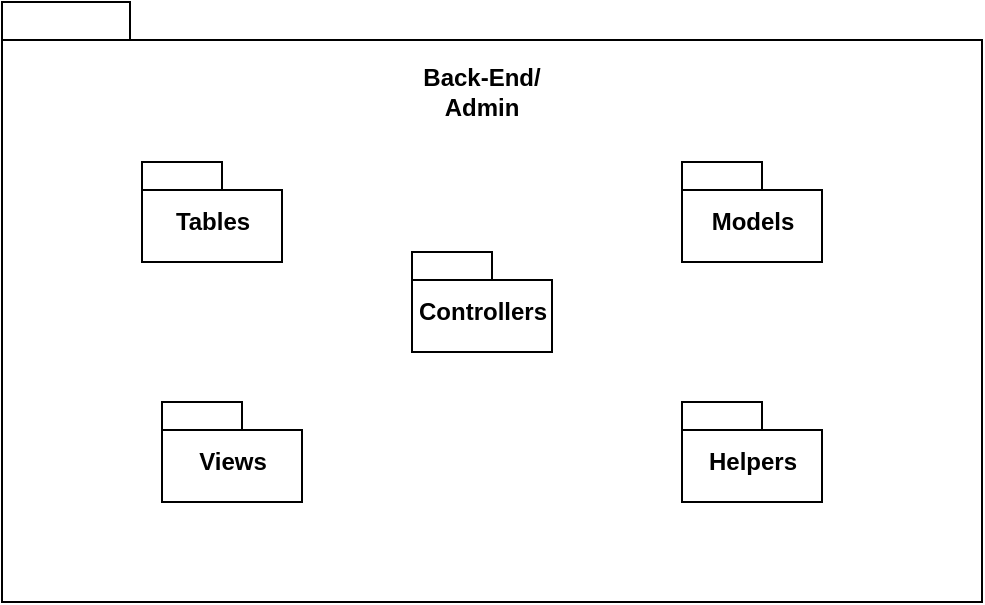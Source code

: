 <mxfile version="12.7.3" type="device"><diagram id="aGv6Q1eLajEaAzz733Ej" name="Page-1"><mxGraphModel dx="768" dy="410" grid="1" gridSize="10" guides="1" tooltips="1" connect="1" arrows="1" fold="1" page="1" pageScale="1" pageWidth="827" pageHeight="1169" math="0" shadow="0"><root><mxCell id="0"/><mxCell id="1" parent="0"/><mxCell id="SGPlTc2kX0X370lRqaZX-1" value="" style="shape=folder;fontStyle=1;spacingTop=10;tabWidth=64;tabHeight=19;tabPosition=left;html=1;" vertex="1" parent="1"><mxGeometry x="130" y="50" width="490" height="300" as="geometry"/></mxCell><mxCell id="SGPlTc2kX0X370lRqaZX-2" value="&lt;b&gt;Back-End/ Admin&lt;/b&gt;" style="text;html=1;strokeColor=none;fillColor=none;align=center;verticalAlign=middle;whiteSpace=wrap;rounded=0;" vertex="1" parent="1"><mxGeometry x="330" y="80" width="80" height="30" as="geometry"/></mxCell><mxCell id="SGPlTc2kX0X370lRqaZX-3" value="Controllers" style="shape=folder;fontStyle=1;spacingTop=10;tabWidth=40;tabHeight=14;tabPosition=left;html=1;" vertex="1" parent="1"><mxGeometry x="335" y="175" width="70" height="50" as="geometry"/></mxCell><mxCell id="SGPlTc2kX0X370lRqaZX-4" value="Views" style="shape=folder;fontStyle=1;spacingTop=10;tabWidth=40;tabHeight=14;tabPosition=left;html=1;" vertex="1" parent="1"><mxGeometry x="210" y="250" width="70" height="50" as="geometry"/></mxCell><mxCell id="SGPlTc2kX0X370lRqaZX-5" value="Helpers" style="shape=folder;fontStyle=1;spacingTop=10;tabWidth=40;tabHeight=14;tabPosition=left;html=1;" vertex="1" parent="1"><mxGeometry x="470" y="250" width="70" height="50" as="geometry"/></mxCell><mxCell id="SGPlTc2kX0X370lRqaZX-6" value="Models" style="shape=folder;fontStyle=1;spacingTop=10;tabWidth=40;tabHeight=14;tabPosition=left;html=1;" vertex="1" parent="1"><mxGeometry x="470" y="130" width="70" height="50" as="geometry"/></mxCell><mxCell id="SGPlTc2kX0X370lRqaZX-7" value="Tables" style="shape=folder;fontStyle=1;spacingTop=10;tabWidth=40;tabHeight=14;tabPosition=left;html=1;" vertex="1" parent="1"><mxGeometry x="200" y="130" width="70" height="50" as="geometry"/></mxCell></root></mxGraphModel></diagram></mxfile>